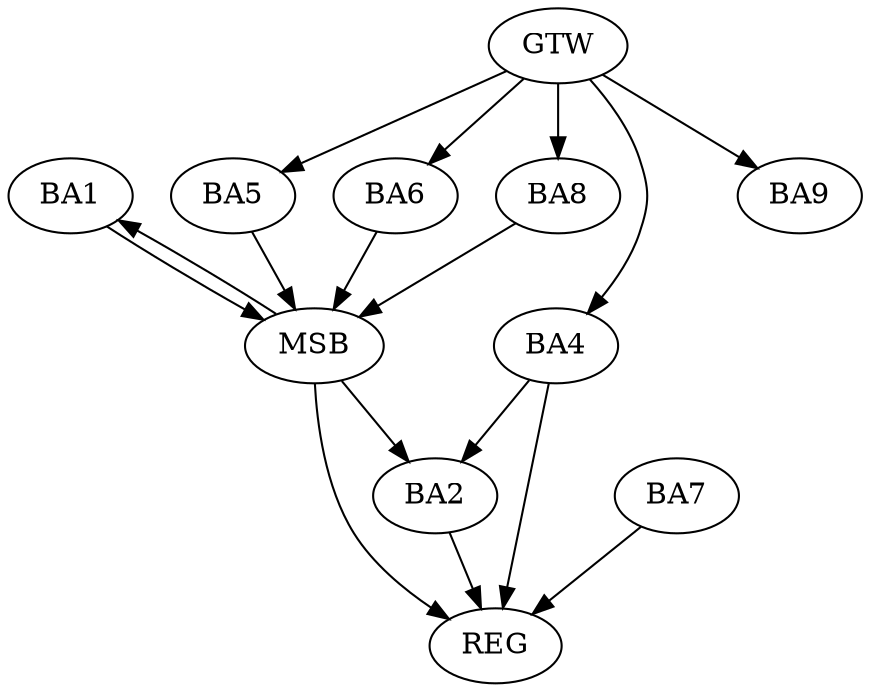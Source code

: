strict digraph G {
  BA1 [ label="BA1" ];
  BA2 [ label="BA2" ];
  BA4 [ label="BA4" ];
  BA5 [ label="BA5" ];
  BA6 [ label="BA6" ];
  BA7 [ label="BA7" ];
  BA8 [ label="BA8" ];
  BA9 [ label="BA9" ];
  GTW [ label="GTW" ];
  REG [ label="REG" ];
  MSB [ label="MSB" ];
  BA4 -> BA2;
  GTW -> BA4;
  GTW -> BA5;
  GTW -> BA6;
  GTW -> BA8;
  GTW -> BA9;
  BA2 -> REG;
  BA4 -> REG;
  BA7 -> REG;
  BA1 -> MSB;
  MSB -> BA2;
  MSB -> REG;
  BA5 -> MSB;
  MSB -> BA1;
  BA6 -> MSB;
  BA8 -> MSB;
}
